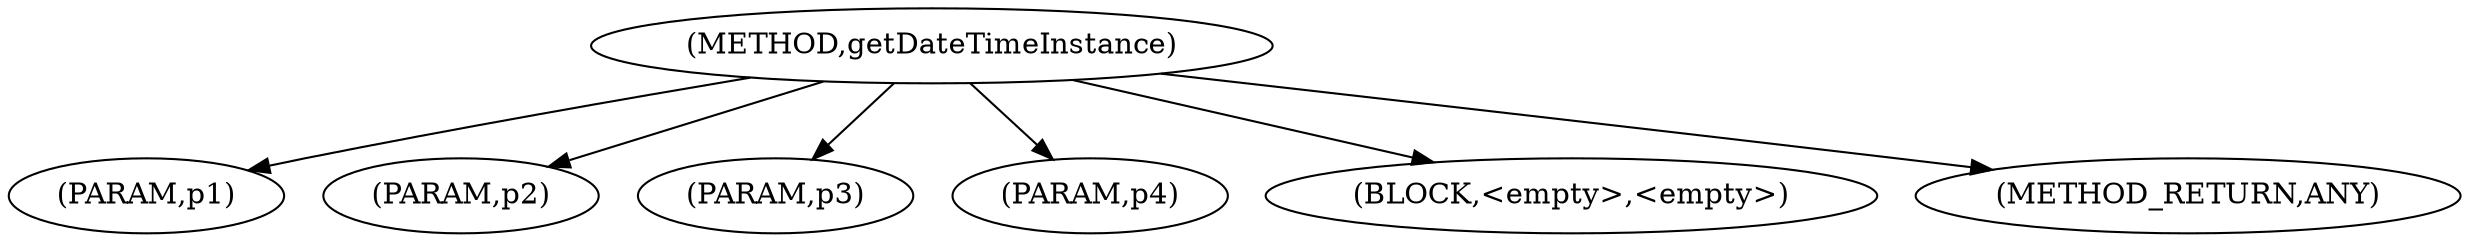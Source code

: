 digraph "getDateTimeInstance" {  
"591" [label = <(METHOD,getDateTimeInstance)> ]
"592" [label = <(PARAM,p1)> ]
"593" [label = <(PARAM,p2)> ]
"594" [label = <(PARAM,p3)> ]
"595" [label = <(PARAM,p4)> ]
"596" [label = <(BLOCK,&lt;empty&gt;,&lt;empty&gt;)> ]
"597" [label = <(METHOD_RETURN,ANY)> ]
  "591" -> "592" 
  "591" -> "596" 
  "591" -> "593" 
  "591" -> "597" 
  "591" -> "594" 
  "591" -> "595" 
}
